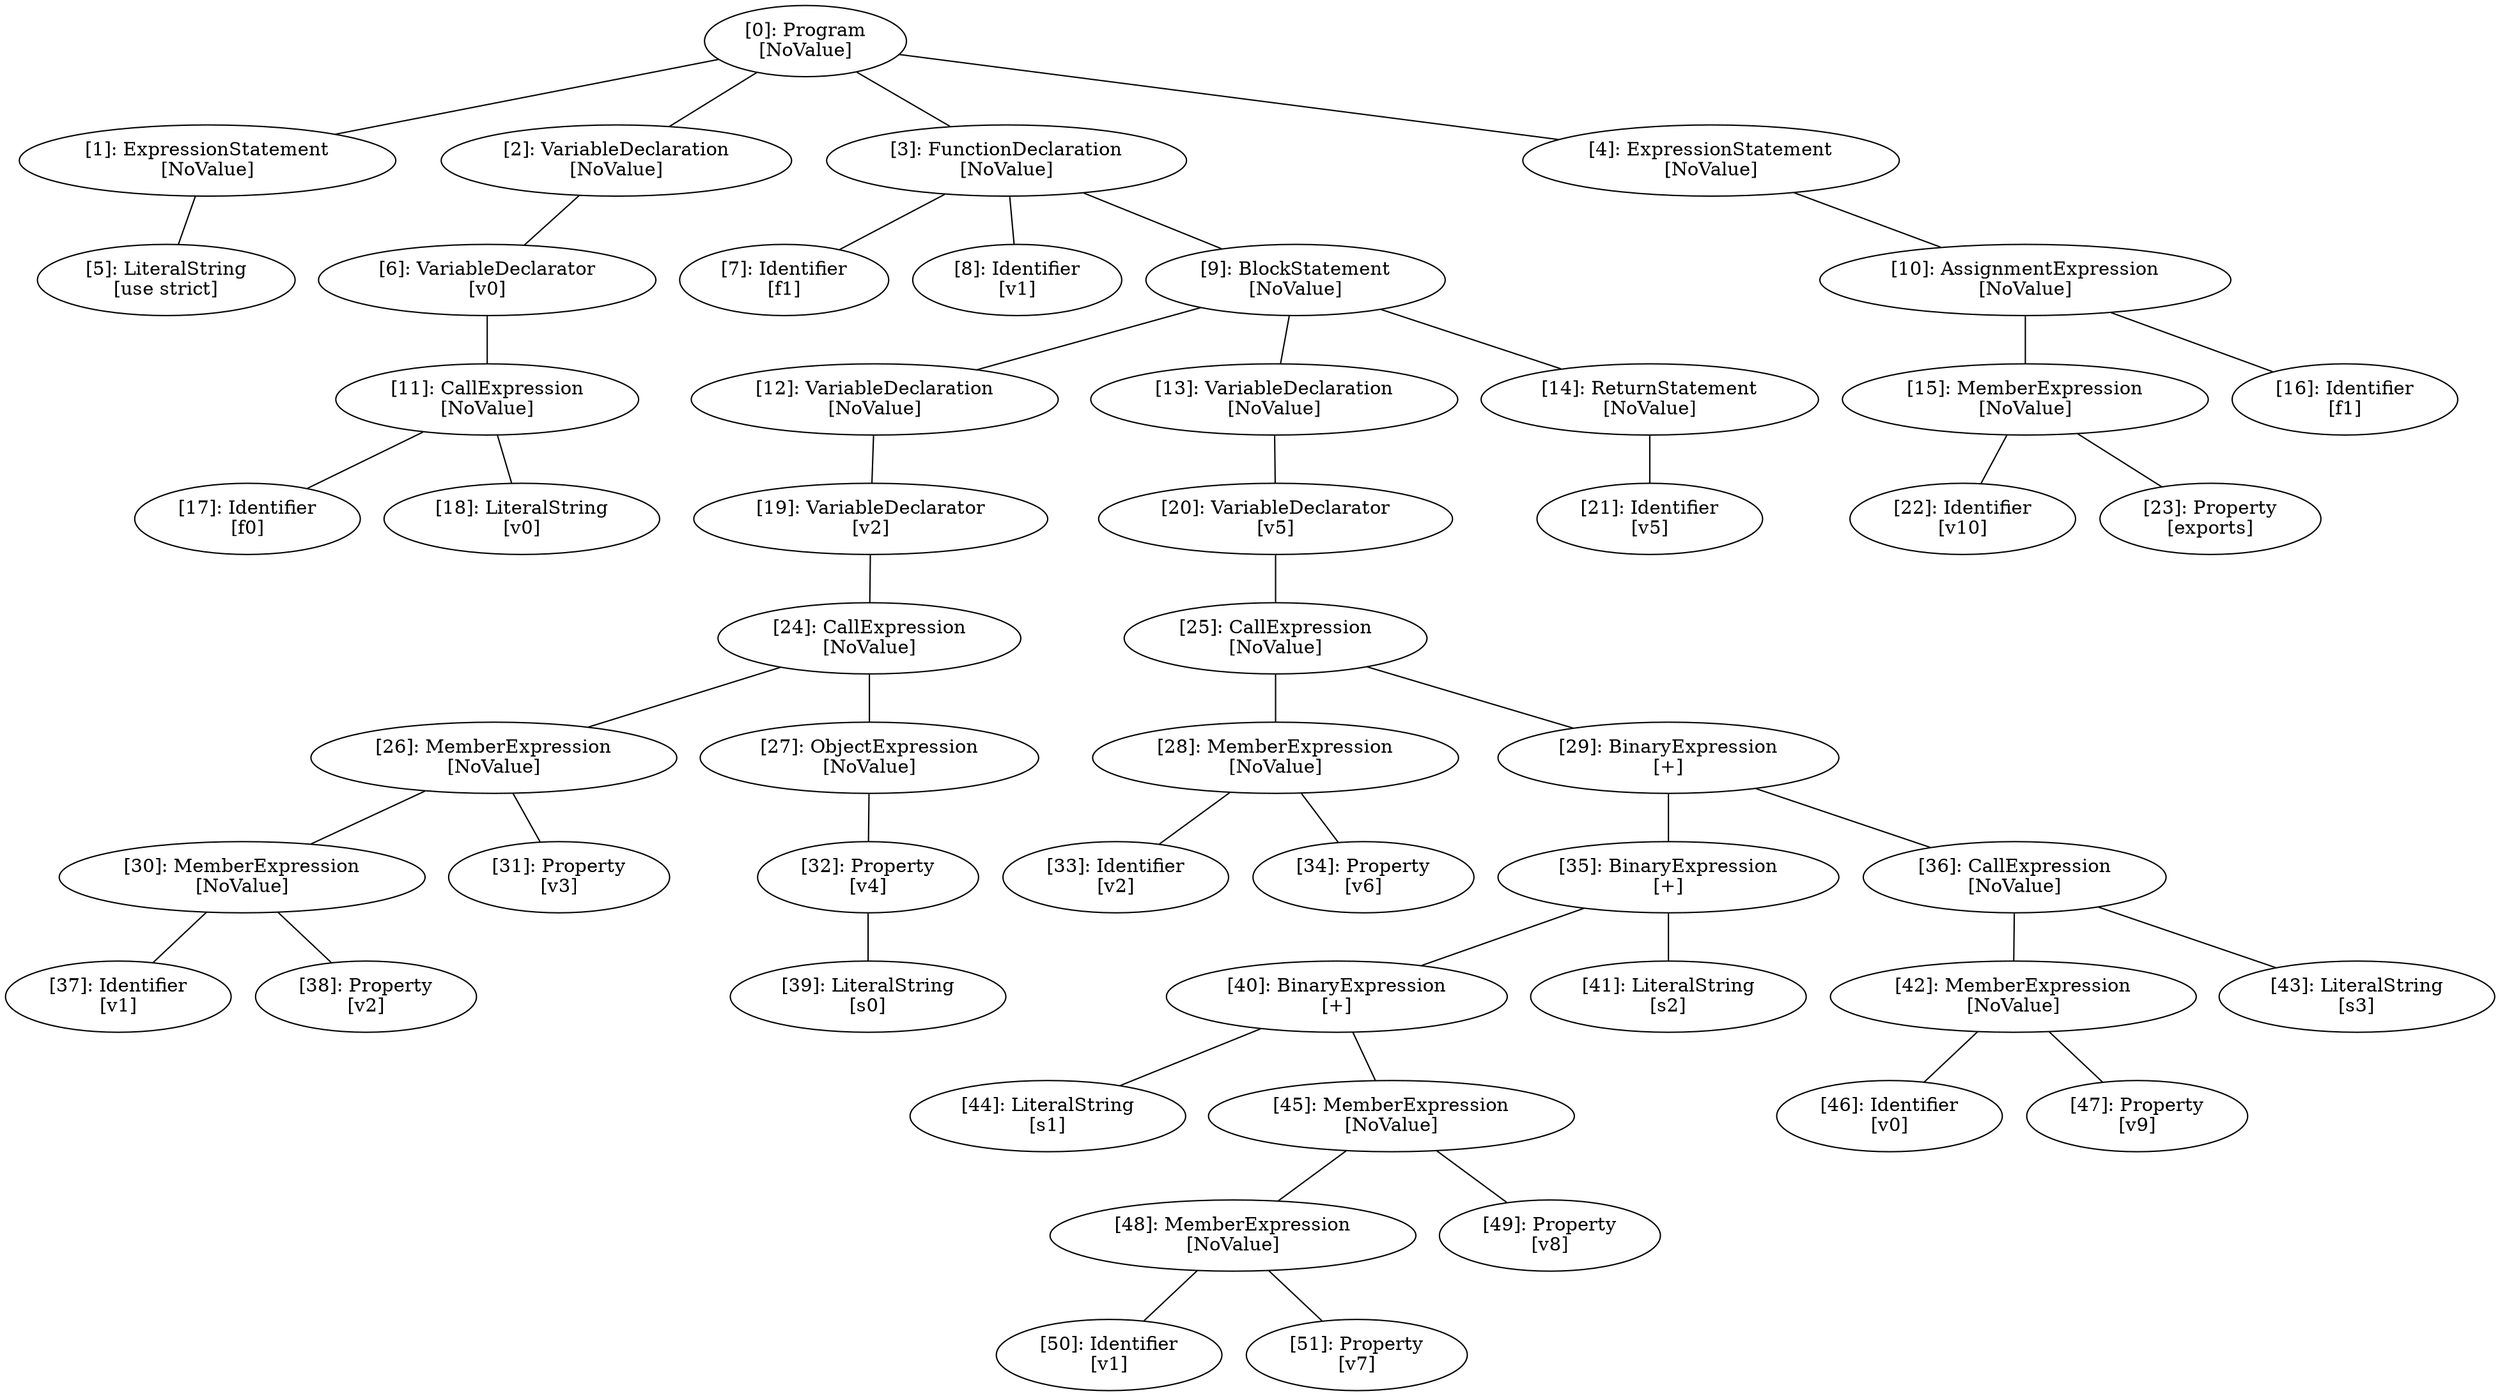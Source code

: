 // Result
graph {
	0 [label="[0]: Program
[NoValue]"]
	1 [label="[1]: ExpressionStatement
[NoValue]"]
	2 [label="[2]: VariableDeclaration
[NoValue]"]
	3 [label="[3]: FunctionDeclaration
[NoValue]"]
	4 [label="[4]: ExpressionStatement
[NoValue]"]
	5 [label="[5]: LiteralString
[use strict]"]
	6 [label="[6]: VariableDeclarator
[v0]"]
	7 [label="[7]: Identifier
[f1]"]
	8 [label="[8]: Identifier
[v1]"]
	9 [label="[9]: BlockStatement
[NoValue]"]
	10 [label="[10]: AssignmentExpression
[NoValue]"]
	11 [label="[11]: CallExpression
[NoValue]"]
	12 [label="[12]: VariableDeclaration
[NoValue]"]
	13 [label="[13]: VariableDeclaration
[NoValue]"]
	14 [label="[14]: ReturnStatement
[NoValue]"]
	15 [label="[15]: MemberExpression
[NoValue]"]
	16 [label="[16]: Identifier
[f1]"]
	17 [label="[17]: Identifier
[f0]"]
	18 [label="[18]: LiteralString
[v0]"]
	19 [label="[19]: VariableDeclarator
[v2]"]
	20 [label="[20]: VariableDeclarator
[v5]"]
	21 [label="[21]: Identifier
[v5]"]
	22 [label="[22]: Identifier
[v10]"]
	23 [label="[23]: Property
[exports]"]
	24 [label="[24]: CallExpression
[NoValue]"]
	25 [label="[25]: CallExpression
[NoValue]"]
	26 [label="[26]: MemberExpression
[NoValue]"]
	27 [label="[27]: ObjectExpression
[NoValue]"]
	28 [label="[28]: MemberExpression
[NoValue]"]
	29 [label="[29]: BinaryExpression
[+]"]
	30 [label="[30]: MemberExpression
[NoValue]"]
	31 [label="[31]: Property
[v3]"]
	32 [label="[32]: Property
[v4]"]
	33 [label="[33]: Identifier
[v2]"]
	34 [label="[34]: Property
[v6]"]
	35 [label="[35]: BinaryExpression
[+]"]
	36 [label="[36]: CallExpression
[NoValue]"]
	37 [label="[37]: Identifier
[v1]"]
	38 [label="[38]: Property
[v2]"]
	39 [label="[39]: LiteralString
[s0]"]
	40 [label="[40]: BinaryExpression
[+]"]
	41 [label="[41]: LiteralString
[s2]"]
	42 [label="[42]: MemberExpression
[NoValue]"]
	43 [label="[43]: LiteralString
[s3]"]
	44 [label="[44]: LiteralString
[s1]"]
	45 [label="[45]: MemberExpression
[NoValue]"]
	46 [label="[46]: Identifier
[v0]"]
	47 [label="[47]: Property
[v9]"]
	48 [label="[48]: MemberExpression
[NoValue]"]
	49 [label="[49]: Property
[v8]"]
	50 [label="[50]: Identifier
[v1]"]
	51 [label="[51]: Property
[v7]"]
	0 -- 1
	0 -- 2
	0 -- 3
	0 -- 4
	1 -- 5
	2 -- 6
	3 -- 7
	3 -- 8
	3 -- 9
	4 -- 10
	6 -- 11
	9 -- 12
	9 -- 13
	9 -- 14
	10 -- 15
	10 -- 16
	11 -- 17
	11 -- 18
	12 -- 19
	13 -- 20
	14 -- 21
	15 -- 22
	15 -- 23
	19 -- 24
	20 -- 25
	24 -- 26
	24 -- 27
	25 -- 28
	25 -- 29
	26 -- 30
	26 -- 31
	27 -- 32
	28 -- 33
	28 -- 34
	29 -- 35
	29 -- 36
	30 -- 37
	30 -- 38
	32 -- 39
	35 -- 40
	35 -- 41
	36 -- 42
	36 -- 43
	40 -- 44
	40 -- 45
	42 -- 46
	42 -- 47
	45 -- 48
	45 -- 49
	48 -- 50
	48 -- 51
}
